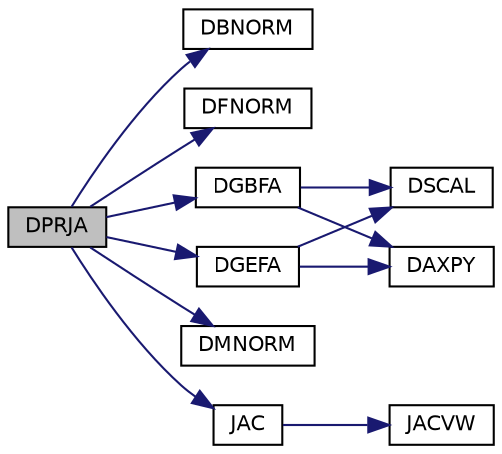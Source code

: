digraph G
{
  edge [fontname="Helvetica",fontsize="10",labelfontname="Helvetica",labelfontsize="10"];
  node [fontname="Helvetica",fontsize="10",shape=record];
  rankdir=LR;
  Node1 [label="DPRJA",height=0.2,width=0.4,color="black", fillcolor="grey75", style="filled" fontcolor="black"];
  Node1 -> Node2 [color="midnightblue",fontsize="10",style="solid",fontname="Helvetica"];
  Node2 [label="DBNORM",height=0.2,width=0.4,color="black", fillcolor="white", style="filled",URL="$opkda1_8f.html#ad8009a8b2caa8c51fcbe6692830de2e4"];
  Node1 -> Node3 [color="midnightblue",fontsize="10",style="solid",fontname="Helvetica"];
  Node3 [label="DFNORM",height=0.2,width=0.4,color="black", fillcolor="white", style="filled",URL="$opkda1_8f.html#af954234e205c5ab0fa82dfa5f8247425"];
  Node1 -> Node4 [color="midnightblue",fontsize="10",style="solid",fontname="Helvetica"];
  Node4 [label="DGBFA",height=0.2,width=0.4,color="black", fillcolor="white", style="filled",URL="$opkda2_8f.html#ac4c5614c38d9b71ef0f1a1966c9ba95d"];
  Node4 -> Node5 [color="midnightblue",fontsize="10",style="solid",fontname="Helvetica"];
  Node5 [label="DAXPY",height=0.2,width=0.4,color="black", fillcolor="white", style="filled",URL="$opkda2_8f.html#aab33f5d0b86ce882c644ed8ebef0d37a"];
  Node4 -> Node6 [color="midnightblue",fontsize="10",style="solid",fontname="Helvetica"];
  Node6 [label="DSCAL",height=0.2,width=0.4,color="black", fillcolor="white", style="filled",URL="$opkda2_8f.html#a01717dda8d7fc23df8e65fb4ab83c243"];
  Node1 -> Node7 [color="midnightblue",fontsize="10",style="solid",fontname="Helvetica"];
  Node7 [label="DGEFA",height=0.2,width=0.4,color="black", fillcolor="white", style="filled",URL="$opkda2_8f.html#a036d3c51b8c1de02f74beb2ce11bc50c"];
  Node7 -> Node5 [color="midnightblue",fontsize="10",style="solid",fontname="Helvetica"];
  Node7 -> Node6 [color="midnightblue",fontsize="10",style="solid",fontname="Helvetica"];
  Node1 -> Node8 [color="midnightblue",fontsize="10",style="solid",fontname="Helvetica"];
  Node8 [label="DMNORM",height=0.2,width=0.4,color="black", fillcolor="white", style="filled",URL="$opkda1_8f.html#ab4678d94fb5ab0f494125b001af7be1f"];
  Node1 -> Node9 [color="midnightblue",fontsize="10",style="solid",fontname="Helvetica"];
  Node9 [label="JAC",height=0.2,width=0.4,color="black", fillcolor="white", style="filled",URL="$nautilus_8f90.html#a788858b251b77eee1d000889202dc641"];
  Node9 -> Node10 [color="midnightblue",fontsize="10",style="solid",fontname="Helvetica"];
  Node10 [label="JACVW",height=0.2,width=0.4,color="black", fillcolor="white", style="filled",URL="$nls__odes_8f90.html#aa4399e19ae8bf5b6ef3102b2a75329cc"];
}
